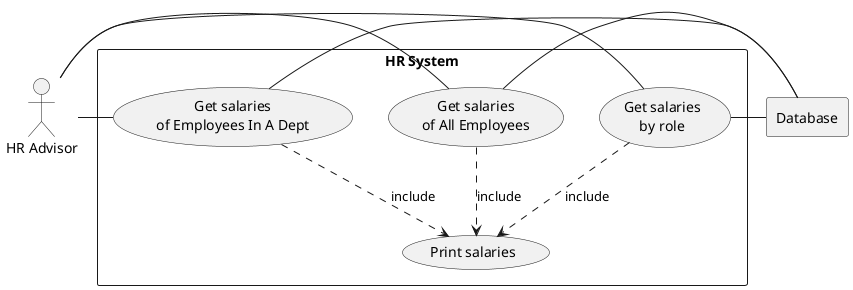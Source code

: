 @startuml

actor HR as "HR Advisor"

rectangle Database

rectangle "HR System" {
    usecase UC4 as "Get salaries
    by role"

    usecase UCa as "Print salaries"

    HR - UC4
    UC4 ..> UCa : include
    UC4 - Database
}

actor HR as "HR Advisor "

rectangle Database

rectangle "HR System" {
    usecase UC1 as "Get salaries
    of All Employees"

    usecase UCa as "Print salaries"

    HR - UC1
    UC1 ..> UCa : include
    UC1 - Database
}

actor HR as "HR Advisor"

rectangle Database

rectangle "HR System" {
    usecase UC2 as "Get salaries
    of Employees In A Dept"

    usecase UCa as "Print salaries"

    HR - UC2
    UC2 ..> UCa : include
    UC2 - Database
}


@enduml